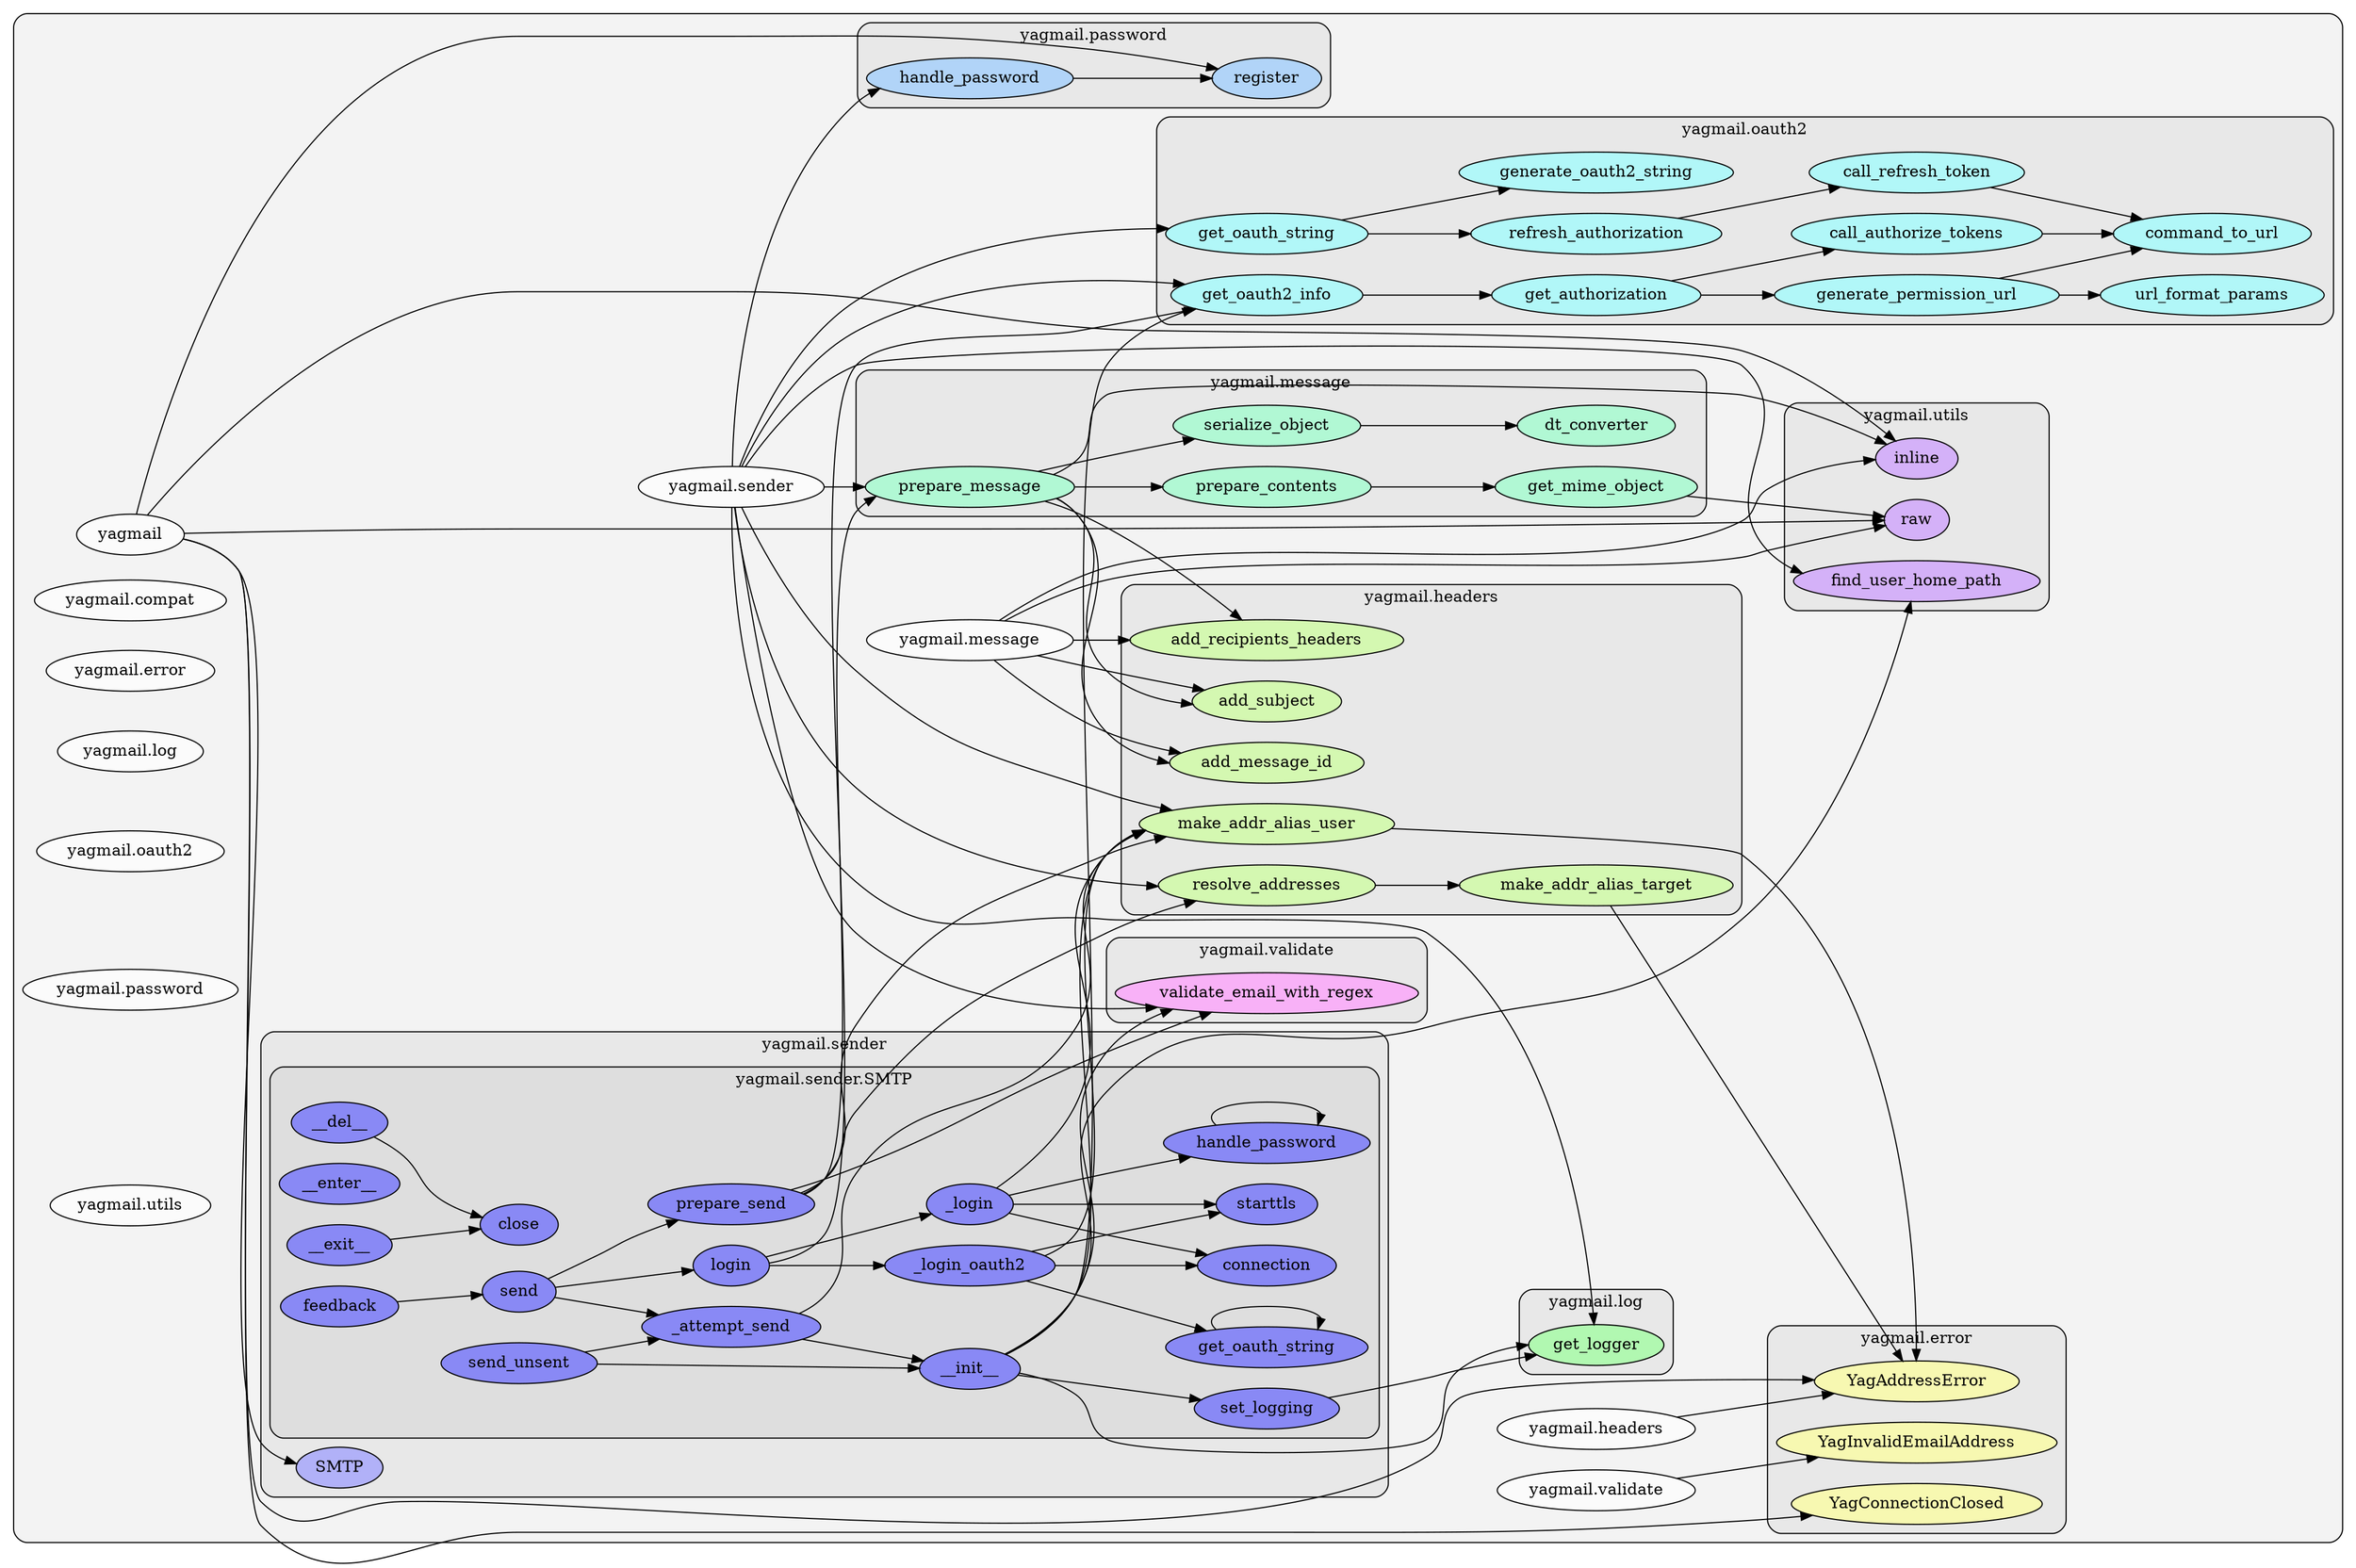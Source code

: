 digraph G {
    graph [rankdir=LR, clusterrank="local"];
    subgraph cluster_G {

        graph [style="filled,rounded", fillcolor="#80808018", label=""];
        yagmail [label="yagmail", style="filled", fillcolor="#ffffffb2", fontcolor="#000000", group="0"];
        yagmail__compat [label="yagmail.compat", style="filled", fillcolor="#ffffffb2", fontcolor="#000000", group="1"];
        yagmail__error [label="yagmail.error", style="filled", fillcolor="#ffffffb2", fontcolor="#000000", group="2"];
        yagmail__headers [label="yagmail.headers", style="filled", fillcolor="#ffffffb2", fontcolor="#000000", group="3"];
        yagmail__log [label="yagmail.log", style="filled", fillcolor="#ffffffb2", fontcolor="#000000", group="4"];
        yagmail__message [label="yagmail.message", style="filled", fillcolor="#ffffffb2", fontcolor="#000000", group="5"];
        yagmail__oauth2 [label="yagmail.oauth2", style="filled", fillcolor="#ffffffb2", fontcolor="#000000", group="6"];
        yagmail__password [label="yagmail.password", style="filled", fillcolor="#ffffffb2", fontcolor="#000000", group="7"];
        yagmail__sender [label="yagmail.sender", style="filled", fillcolor="#ffffffb2", fontcolor="#000000", group="8"];
        yagmail__utils [label="yagmail.utils", style="filled", fillcolor="#ffffffb2", fontcolor="#000000", group="9"];
        yagmail__validate [label="yagmail.validate", style="filled", fillcolor="#ffffffb2", fontcolor="#000000", group="10"];
        subgraph cluster_yagmail__error {

            graph [style="filled,rounded", fillcolor="#80808018", label="yagmail.error"];
            yagmail__error__YagAddressError [label="YagAddressError", style="filled", fillcolor="#feff99b2", fontcolor="#000000", group="2"];
            yagmail__error__YagConnectionClosed [label="YagConnectionClosed", style="filled", fillcolor="#feff99b2", fontcolor="#000000", group="2"];
            yagmail__error__YagInvalidEmailAddress [label="YagInvalidEmailAddress", style="filled", fillcolor="#feff99b2", fontcolor="#000000", group="2"];
        }
        subgraph cluster_yagmail__headers {

            graph [style="filled,rounded", fillcolor="#80808018", label="yagmail.headers"];
            yagmail__headers__add_message_id [label="add_message_id", style="filled", fillcolor="#ccff99b2", fontcolor="#000000", group="3"];
            yagmail__headers__add_recipients_headers [label="add_recipients_headers", style="filled", fillcolor="#ccff99b2", fontcolor="#000000", group="3"];
            yagmail__headers__add_subject [label="add_subject", style="filled", fillcolor="#ccff99b2", fontcolor="#000000", group="3"];
            yagmail__headers__make_addr_alias_target [label="make_addr_alias_target", style="filled", fillcolor="#ccff99b2", fontcolor="#000000", group="3"];
            yagmail__headers__make_addr_alias_user [label="make_addr_alias_user", style="filled", fillcolor="#ccff99b2", fontcolor="#000000", group="3"];
            yagmail__headers__resolve_addresses [label="resolve_addresses", style="filled", fillcolor="#ccff99b2", fontcolor="#000000", group="3"];
        }
        subgraph cluster_yagmail__log {

            graph [style="filled,rounded", fillcolor="#80808018", label="yagmail.log"];
            yagmail__log__get_logger [label="get_logger", style="filled", fillcolor="#99ff99b2", fontcolor="#000000", group="4"];
        }
        subgraph cluster_yagmail__message {

            graph [style="filled,rounded", fillcolor="#80808018", label="yagmail.message"];
            yagmail__message__dt_converter [label="dt_converter", style="filled", fillcolor="#99ffccb2", fontcolor="#000000", group="5"];
            yagmail__message__get_mime_object [label="get_mime_object", style="filled", fillcolor="#99ffccb2", fontcolor="#000000", group="5"];
            yagmail__message__prepare_contents [label="prepare_contents", style="filled", fillcolor="#99ffccb2", fontcolor="#000000", group="5"];
            yagmail__message__prepare_message [label="prepare_message", style="filled", fillcolor="#99ffccb2", fontcolor="#000000", group="5"];
            yagmail__message__serialize_object [label="serialize_object", style="filled", fillcolor="#99ffccb2", fontcolor="#000000", group="5"];
        }
        subgraph cluster_yagmail__oauth2 {

            graph [style="filled,rounded", fillcolor="#80808018", label="yagmail.oauth2"];
            yagmail__oauth2__call_authorize_tokens [label="call_authorize_tokens", style="filled", fillcolor="#99feffb2", fontcolor="#000000", group="6"];
            yagmail__oauth2__call_refresh_token [label="call_refresh_token", style="filled", fillcolor="#99feffb2", fontcolor="#000000", group="6"];
            yagmail__oauth2__command_to_url [label="command_to_url", style="filled", fillcolor="#99feffb2", fontcolor="#000000", group="6"];
            yagmail__oauth2__generate_oauth2_string [label="generate_oauth2_string", style="filled", fillcolor="#99feffb2", fontcolor="#000000", group="6"];
            yagmail__oauth2__generate_permission_url [label="generate_permission_url", style="filled", fillcolor="#99feffb2", fontcolor="#000000", group="6"];
            yagmail__oauth2__get_authorization [label="get_authorization", style="filled", fillcolor="#99feffb2", fontcolor="#000000", group="6"];
            yagmail__oauth2__get_oauth2_info [label="get_oauth2_info", style="filled", fillcolor="#99feffb2", fontcolor="#000000", group="6"];
            yagmail__oauth2__get_oauth_string [label="get_oauth_string", style="filled", fillcolor="#99feffb2", fontcolor="#000000", group="6"];
            yagmail__oauth2__refresh_authorization [label="refresh_authorization", style="filled", fillcolor="#99feffb2", fontcolor="#000000", group="6"];
            yagmail__oauth2__url_format_params [label="url_format_params", style="filled", fillcolor="#99feffb2", fontcolor="#000000", group="6"];
        }
        subgraph cluster_yagmail__password {

            graph [style="filled,rounded", fillcolor="#80808018", label="yagmail.password"];
            yagmail__password__handle_password [label="handle_password", style="filled", fillcolor="#99cbffb2", fontcolor="#000000", group="7"];
            yagmail__password__register [label="register", style="filled", fillcolor="#99cbffb2", fontcolor="#000000", group="7"];
        }
        subgraph cluster_yagmail__sender {

            graph [style="filled,rounded", fillcolor="#80808018", label="yagmail.sender"];
            yagmail__sender__SMTP [label="SMTP", style="filled", fillcolor="#9999ffb2", fontcolor="#000000", group="8"];
            subgraph cluster_yagmail__sender__SMTP {

                graph [style="filled,rounded", fillcolor="#80808018", label="yagmail.sender.SMTP"];
                yagmail__sender__SMTP____del__ [label="__del__", style="filled", fillcolor="#6565ffb2", fontcolor="#000000", group="8"];
                yagmail__sender__SMTP____enter__ [label="__enter__", style="filled", fillcolor="#6565ffb2", fontcolor="#000000", group="8"];
                yagmail__sender__SMTP____exit__ [label="__exit__", style="filled", fillcolor="#6565ffb2", fontcolor="#000000", group="8"];
                yagmail__sender__SMTP____init__ [label="__init__", style="filled", fillcolor="#6565ffb2", fontcolor="#000000", group="8"];
                yagmail__sender__SMTP___attempt_send [label="_attempt_send", style="filled", fillcolor="#6565ffb2", fontcolor="#000000", group="8"];
                yagmail__sender__SMTP___login [label="_login", style="filled", fillcolor="#6565ffb2", fontcolor="#000000", group="8"];
                yagmail__sender__SMTP___login_oauth2 [label="_login_oauth2", style="filled", fillcolor="#6565ffb2", fontcolor="#000000", group="8"];
                yagmail__sender__SMTP__close [label="close", style="filled", fillcolor="#6565ffb2", fontcolor="#000000", group="8"];
                yagmail__sender__SMTP__connection [label="connection", style="filled", fillcolor="#6565ffb2", fontcolor="#000000", group="8"];
                yagmail__sender__SMTP__feedback [label="feedback", style="filled", fillcolor="#6565ffb2", fontcolor="#000000", group="8"];
                yagmail__sender__SMTP__get_oauth_string [label="get_oauth_string", style="filled", fillcolor="#6565ffb2", fontcolor="#000000", group="8"];
                yagmail__sender__SMTP__handle_password [label="handle_password", style="filled", fillcolor="#6565ffb2", fontcolor="#000000", group="8"];
                yagmail__sender__SMTP__login [label="login", style="filled", fillcolor="#6565ffb2", fontcolor="#000000", group="8"];
                yagmail__sender__SMTP__prepare_send [label="prepare_send", style="filled", fillcolor="#6565ffb2", fontcolor="#000000", group="8"];
                yagmail__sender__SMTP__send [label="send", style="filled", fillcolor="#6565ffb2", fontcolor="#000000", group="8"];
                yagmail__sender__SMTP__send_unsent [label="send_unsent", style="filled", fillcolor="#6565ffb2", fontcolor="#000000", group="8"];
                yagmail__sender__SMTP__set_logging [label="set_logging", style="filled", fillcolor="#6565ffb2", fontcolor="#000000", group="8"];
                yagmail__sender__SMTP__starttls [label="starttls", style="filled", fillcolor="#6565ffb2", fontcolor="#000000", group="8"];
            }
        }
        subgraph cluster_yagmail__utils {

            graph [style="filled,rounded", fillcolor="#80808018", label="yagmail.utils"];
            yagmail__utils__find_user_home_path [label="find_user_home_path", style="filled", fillcolor="#cb99ffb2", fontcolor="#000000", group="9"];
            yagmail__utils__inline [label="inline", style="filled", fillcolor="#cb99ffb2", fontcolor="#000000", group="9"];
            yagmail__utils__raw [label="raw", style="filled", fillcolor="#cb99ffb2", fontcolor="#000000", group="9"];
        }
        subgraph cluster_yagmail__validate {

            graph [style="filled,rounded", fillcolor="#80808018", label="yagmail.validate"];
            yagmail__validate__validate_email_with_regex [label="validate_email_with_regex", style="filled", fillcolor="#ff99feb2", fontcolor="#000000", group="10"];
        }
    }
        yagmail__headers -> yagmail__error__YagAddressError [style="solid",  color="#000000"];
        yagmail__headers__resolve_addresses -> yagmail__headers__make_addr_alias_target [style="solid",  color="#000000"];
        yagmail__headers__make_addr_alias_user -> yagmail__error__YagAddressError [style="solid",  color="#000000"];
        yagmail__headers__make_addr_alias_target -> yagmail__error__YagAddressError [style="solid",  color="#000000"];
        yagmail__message -> yagmail__headers__add_message_id [style="solid",  color="#000000"];
        yagmail__message -> yagmail__utils__raw [style="solid",  color="#000000"];
        yagmail__message -> yagmail__utils__inline [style="solid",  color="#000000"];
        yagmail__message -> yagmail__headers__add_subject [style="solid",  color="#000000"];
        yagmail__message -> yagmail__headers__add_recipients_headers [style="solid",  color="#000000"];
        yagmail__message__serialize_object -> yagmail__message__dt_converter [style="solid",  color="#000000"];
        yagmail__message__prepare_message -> yagmail__headers__add_message_id [style="solid",  color="#000000"];
        yagmail__message__prepare_message -> yagmail__utils__inline [style="solid",  color="#000000"];
        yagmail__message__prepare_message -> yagmail__message__prepare_contents [style="solid",  color="#000000"];
        yagmail__message__prepare_message -> yagmail__message__serialize_object [style="solid",  color="#000000"];
        yagmail__message__prepare_message -> yagmail__headers__add_subject [style="solid",  color="#000000"];
        yagmail__message__prepare_message -> yagmail__headers__add_recipients_headers [style="solid",  color="#000000"];
        yagmail__message__prepare_contents -> yagmail__message__get_mime_object [style="solid",  color="#000000"];
        yagmail__message__get_mime_object -> yagmail__utils__raw [style="solid",  color="#000000"];
        yagmail__oauth2__generate_permission_url -> yagmail__oauth2__command_to_url [style="solid",  color="#000000"];
        yagmail__oauth2__generate_permission_url -> yagmail__oauth2__url_format_params [style="solid",  color="#000000"];
        yagmail__oauth2__call_authorize_tokens -> yagmail__oauth2__command_to_url [style="solid",  color="#000000"];
        yagmail__oauth2__call_refresh_token -> yagmail__oauth2__command_to_url [style="solid",  color="#000000"];
        yagmail__oauth2__get_authorization -> yagmail__oauth2__generate_permission_url [style="solid",  color="#000000"];
        yagmail__oauth2__get_authorization -> yagmail__oauth2__call_authorize_tokens [style="solid",  color="#000000"];
        yagmail__oauth2__refresh_authorization -> yagmail__oauth2__call_refresh_token [style="solid",  color="#000000"];
        yagmail__oauth2__get_oauth_string -> yagmail__oauth2__refresh_authorization [style="solid",  color="#000000"];
        yagmail__oauth2__get_oauth_string -> yagmail__oauth2__generate_oauth2_string [style="solid",  color="#000000"];
        yagmail__oauth2__get_oauth2_info -> yagmail__oauth2__get_authorization [style="solid",  color="#000000"];
        yagmail__password__handle_password -> yagmail__password__register [style="solid",  color="#000000"];
        yagmail__sender -> yagmail__validate__validate_email_with_regex [style="solid",  color="#000000"];
        yagmail__sender -> yagmail__oauth2__get_oauth_string [style="solid",  color="#000000"];
        yagmail__sender -> yagmail__message__prepare_message [style="solid",  color="#000000"];
        yagmail__sender -> yagmail__log__get_logger [style="solid",  color="#000000"];
        yagmail__sender -> yagmail__headers__resolve_addresses [style="solid",  color="#000000"];
        yagmail__sender -> yagmail__oauth2__get_oauth2_info [style="solid",  color="#000000"];
        yagmail__sender -> yagmail__password__handle_password [style="solid",  color="#000000"];
        yagmail__sender -> yagmail__headers__make_addr_alias_user [style="solid",  color="#000000"];
        yagmail__sender -> yagmail__utils__find_user_home_path [style="solid",  color="#000000"];
        yagmail__sender__SMTP____init__ -> yagmail__validate__validate_email_with_regex [style="solid",  color="#000000"];
        yagmail__sender__SMTP____init__ -> yagmail__log__get_logger [style="solid",  color="#000000"];
        yagmail__sender__SMTP____init__ -> yagmail__oauth2__get_oauth2_info [style="solid",  color="#000000"];
        yagmail__sender__SMTP____init__ -> yagmail__headers__make_addr_alias_user [style="solid",  color="#000000"];
        yagmail__sender__SMTP____init__ -> yagmail__utils__find_user_home_path [style="solid",  color="#000000"];
        yagmail__sender__SMTP____init__ -> yagmail__sender__SMTP__set_logging [style="solid",  color="#000000"];
        yagmail__sender__SMTP____exit__ -> yagmail__sender__SMTP__close [style="solid",  color="#000000"];
        yagmail__sender__SMTP__set_logging -> yagmail__log__get_logger [style="solid",  color="#000000"];
        yagmail__sender__SMTP__prepare_send -> yagmail__validate__validate_email_with_regex [style="solid",  color="#000000"];
        yagmail__sender__SMTP__prepare_send -> yagmail__message__prepare_message [style="solid",  color="#000000"];
        yagmail__sender__SMTP__prepare_send -> yagmail__headers__resolve_addresses [style="solid",  color="#000000"];
        yagmail__sender__SMTP__prepare_send -> yagmail__headers__make_addr_alias_user [style="solid",  color="#000000"];
        yagmail__sender__SMTP__send -> yagmail__sender__SMTP__login [style="solid",  color="#000000"];
        yagmail__sender__SMTP__send -> yagmail__sender__SMTP__prepare_send [style="solid",  color="#000000"];
        yagmail__sender__SMTP__send -> yagmail__sender__SMTP___attempt_send [style="solid",  color="#000000"];
        yagmail__sender__SMTP___attempt_send -> yagmail__sender__SMTP____init__ [style="solid",  color="#000000"];
        yagmail__sender__SMTP___attempt_send -> yagmail__headers__make_addr_alias_user [style="solid",  color="#000000"];
        yagmail__sender__SMTP__send_unsent -> yagmail__sender__SMTP____init__ [style="solid",  color="#000000"];
        yagmail__sender__SMTP__send_unsent -> yagmail__sender__SMTP___attempt_send [style="solid",  color="#000000"];
        yagmail__sender__SMTP__login -> yagmail__sender__SMTP___login [style="solid",  color="#000000"];
        yagmail__sender__SMTP__login -> yagmail__oauth2__get_oauth2_info [style="solid",  color="#000000"];
        yagmail__sender__SMTP__login -> yagmail__sender__SMTP___login_oauth2 [style="solid",  color="#000000"];
        yagmail__sender__SMTP___login -> yagmail__sender__SMTP__connection [style="solid",  color="#000000"];
        yagmail__sender__SMTP___login -> yagmail__sender__SMTP__starttls [style="solid",  color="#000000"];
        yagmail__sender__SMTP___login -> yagmail__sender__SMTP__handle_password [style="solid",  color="#000000"];
        yagmail__sender__SMTP___login -> yagmail__headers__make_addr_alias_user [style="solid",  color="#000000"];
        yagmail__sender__SMTP__handle_password -> yagmail__sender__SMTP__handle_password [style="solid",  color="#000000"];
        yagmail__sender__SMTP__get_oauth_string -> yagmail__sender__SMTP__get_oauth_string [style="solid",  color="#000000"];
        yagmail__sender__SMTP___login_oauth2 -> yagmail__sender__SMTP__get_oauth_string [style="solid",  color="#000000"];
        yagmail__sender__SMTP___login_oauth2 -> yagmail__sender__SMTP__connection [style="solid",  color="#000000"];
        yagmail__sender__SMTP___login_oauth2 -> yagmail__headers__make_addr_alias_user [style="solid",  color="#000000"];
        yagmail__sender__SMTP___login_oauth2 -> yagmail__sender__SMTP__starttls [style="solid",  color="#000000"];
        yagmail__sender__SMTP__feedback -> yagmail__sender__SMTP__send [style="solid",  color="#000000"];
        yagmail__sender__SMTP____del__ -> yagmail__sender__SMTP__close [style="solid",  color="#000000"];
        yagmail__validate -> yagmail__error__YagInvalidEmailAddress [style="solid",  color="#000000"];
        yagmail -> yagmail__sender__SMTP [style="solid",  color="#000000"];
        yagmail -> yagmail__password__register [style="solid",  color="#000000"];
        yagmail -> yagmail__error__YagConnectionClosed [style="solid",  color="#000000"];
        yagmail -> yagmail__utils__raw [style="solid",  color="#000000"];
        yagmail -> yagmail__utils__inline [style="solid",  color="#000000"];
        yagmail -> yagmail__error__YagAddressError [style="solid",  color="#000000"];
    }
